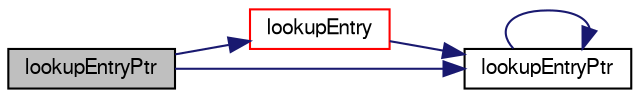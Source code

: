 digraph "lookupEntryPtr"
{
  bgcolor="transparent";
  edge [fontname="FreeSans",fontsize="10",labelfontname="FreeSans",labelfontsize="10"];
  node [fontname="FreeSans",fontsize="10",shape=record];
  rankdir="LR";
  Node11559 [label="lookupEntryPtr",height=0.2,width=0.4,color="black", fillcolor="grey75", style="filled", fontcolor="black"];
  Node11559 -> Node11560 [color="midnightblue",fontsize="10",style="solid",fontname="FreeSans"];
  Node11560 [label="lookupEntry",height=0.2,width=0.4,color="red",URL="$a26014.html#a89fbd35cd2ce3d28cb51982b3d903201",tooltip="Find and return an entry data stream if present otherwise error. "];
  Node11560 -> Node11561 [color="midnightblue",fontsize="10",style="solid",fontname="FreeSans"];
  Node11561 [label="lookupEntryPtr",height=0.2,width=0.4,color="black",URL="$a26014.html#a63ca8c5575e79a6e04b8a1e1c4c1d958",tooltip="Find and return an entry data stream pointer if present. "];
  Node11561 -> Node11561 [color="midnightblue",fontsize="10",style="solid",fontname="FreeSans"];
  Node11559 -> Node11561 [color="midnightblue",fontsize="10",style="solid",fontname="FreeSans"];
}
